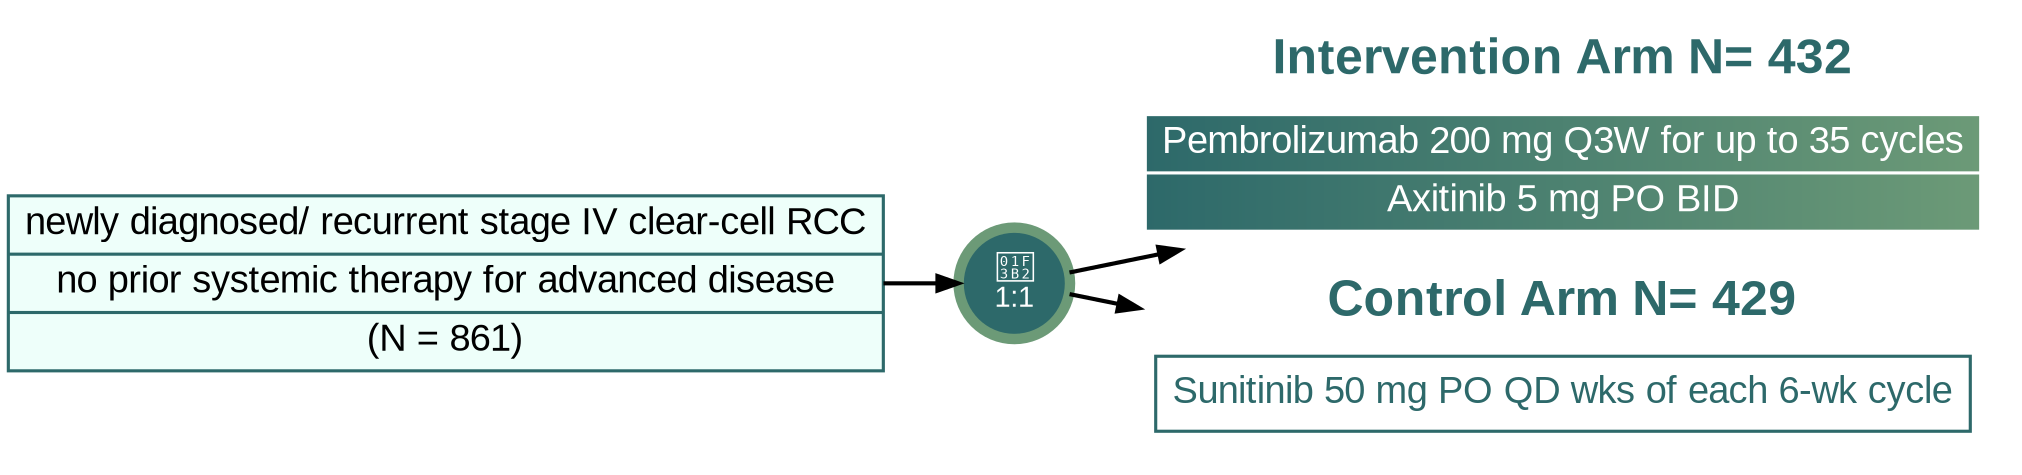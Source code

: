 digraph {
  compound = true;
  graph[ //
      nodesep = 0.2;
      rankdir = "LR";
      labelloc = "b";    //
      fontsize = "24pt"; //
      // fontname = "Inter-Bold"
      fontname = "Arial Black",
      // label = "TITLE ___";
  ];
  node[color = "#2d696a"; penwidth = 1.5; fontsize = "18pt"; shape = record;
       fontname = "Arial"; // fontname="Inter-Medium"
  ];
  edge[color = black; penwidth = 2];
  // background[                             //
  //     color = "white"; fontsize = "20pt"; //
  //     label = "Stratification by ___
  //     \nnodal status, tumor size,
  //     \ncarboplatin schedule "
  // ];
  {population[          //
      shape = "record", // group = "group_1",
      fillcolor = "#eefffaff", style = "filled",
      label = "<f0> newly diagnosed/ recurrent stage IV clear-cell RCC | no prior systemic therapy for advanced disease | (N = 861) "]};
  // {Exclusion[           //
  //     shape = "record", // group = "group_1",
  //     fillcolor = "#eefaff", style = "filled",
  //     label = "<f0> ___ primary stage I-IIA/B TNBC | aged ≥18 yr | T1cN1-2 or T2-4N0-2 TNBC | ECOG PS 0/1 | available for PD-L1 testing | (N = 1174) "]};
  method[shape = circle; fillcolor = "#2d696a"; penwidth = 5; color = "#6c9a77";
         fontcolor = "#ffffff"; style = "filled"; fontsize = "14pt"; // ___
         label = "🎲\n1:1";                                          // ___
  ];
  subgraph cluster_armA {
    label = "Intervention Arm N= 432";
    labelloc = "t";
    color = white;
    fontcolor = "#2d696a";
    node[color = white; fillcolor = "#2d696a:#6c9a77"; style = "filled";
         fontcolor = "#ffffff";
    ];
    {intervention_1[      // ___
        shape = "record", // group = "group_1",
        label = " <f0> Pembrolizumab 200 mg Q3W for up to 35 cycles | Axitinib 5 mg PO BID"]};
    // surgery1[label = "Surgery"]; // ___
    // intervention->surgery1;
  }
  subgraph cluster_armB {
    label = "Control Arm N= 429";
    labelloc = "t";
    color = white;
    fontcolor = "#2d696a";
    node[color = "#2d696a:#6c9a77", fillcolor = white, style = "filled",
         fontcolor = "#2d696a:#6c9a77",
    ];
    {control_1[           // ___
        shape = "record", // group = "1",
        label = " <f0> Sunitinib 50 mg PO QD wks of each 6-wk cycle "]};
    // surgery2[label = "Surgery"]; // ___
    // control->surgery2;
  };
  { population } -> method;
  // Exclusion->method[dir = back];
  method->intervention_1[ltail = cluster_armA lhead = cluster_armA];
  method->control_1[ltail = cluster_armB lhead = cluster_armB]; // ___
}
